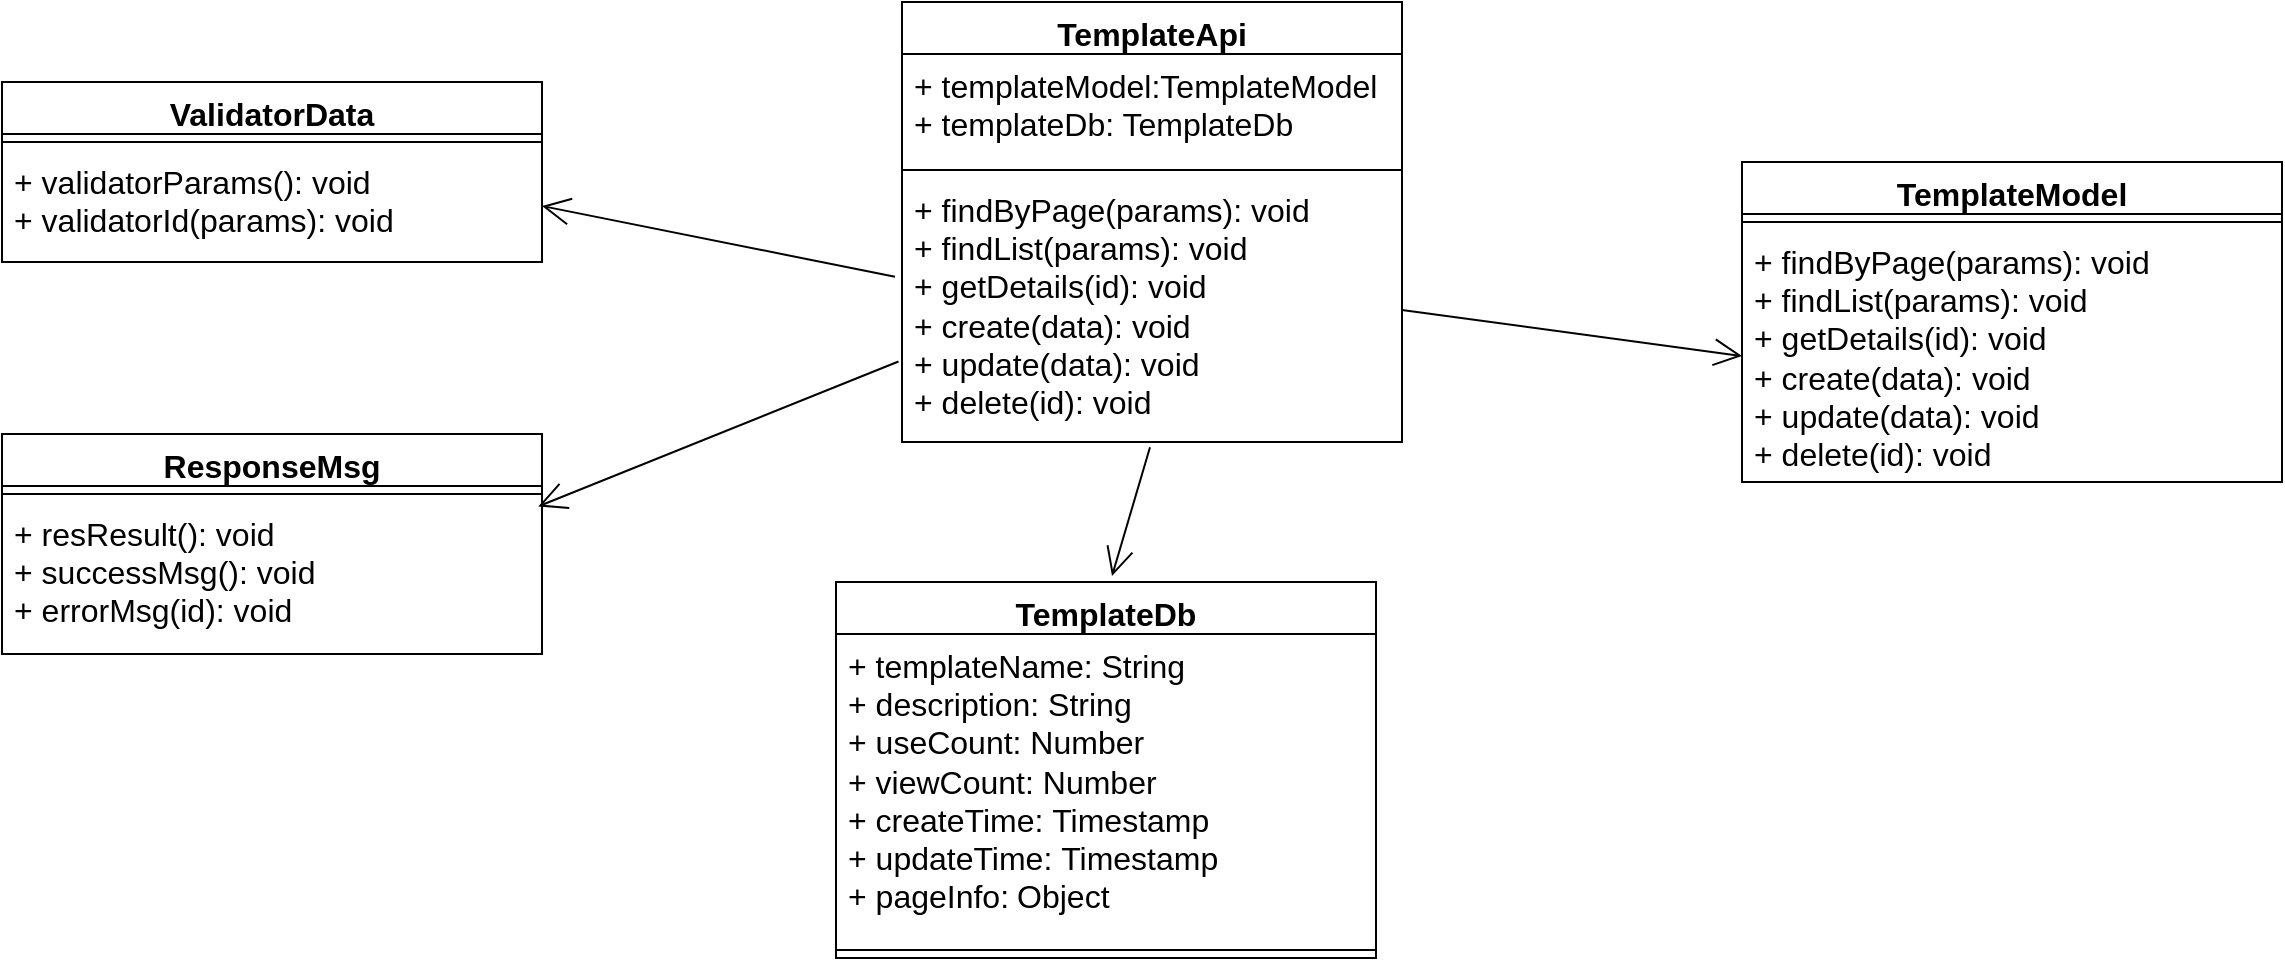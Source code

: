 <mxfile version="24.0.7" type="github">
  <diagram name="第 1 页" id="rX4F10bjcHPW6MjYGIrA">
    <mxGraphModel dx="483" dy="1786" grid="1" gridSize="10" guides="1" tooltips="1" connect="1" arrows="1" fold="1" page="1" pageScale="1" pageWidth="827" pageHeight="1169" math="0" shadow="0">
      <root>
        <mxCell id="0" />
        <mxCell id="1" parent="0" />
        <mxCell id="iFsOqmyZ6akFtL63ArFC-1" value="TemplateApi" style="swimlane;fontStyle=1;align=center;verticalAlign=top;childLayout=stackLayout;horizontal=1;startSize=26;horizontalStack=0;resizeParent=1;resizeParentMax=0;resizeLast=0;collapsible=1;marginBottom=0;whiteSpace=wrap;html=1;fontSize=16;" vertex="1" parent="1">
          <mxGeometry x="1830" y="-1120" width="250" height="220" as="geometry" />
        </mxCell>
        <mxCell id="iFsOqmyZ6akFtL63ArFC-2" value="+ templateModel:TemplateModel&lt;br style=&quot;font-size: 16px;&quot;&gt;+ templateDb: TemplateDb" style="text;strokeColor=none;fillColor=none;align=left;verticalAlign=top;spacingLeft=4;spacingRight=4;overflow=hidden;rotatable=0;points=[[0,0.5],[1,0.5]];portConstraint=eastwest;whiteSpace=wrap;html=1;fontSize=16;" vertex="1" parent="iFsOqmyZ6akFtL63ArFC-1">
          <mxGeometry y="26" width="250" height="54" as="geometry" />
        </mxCell>
        <mxCell id="iFsOqmyZ6akFtL63ArFC-3" value="" style="line;strokeWidth=1;fillColor=none;align=left;verticalAlign=middle;spacingTop=-1;spacingLeft=3;spacingRight=3;rotatable=0;labelPosition=right;points=[];portConstraint=eastwest;strokeColor=inherit;fontSize=16;" vertex="1" parent="iFsOqmyZ6akFtL63ArFC-1">
          <mxGeometry y="80" width="250" height="8" as="geometry" />
        </mxCell>
        <mxCell id="iFsOqmyZ6akFtL63ArFC-4" value="+ findByPage(params): void&lt;br style=&quot;font-size: 16px;&quot;&gt;+ findList(params): void&lt;br style=&quot;font-size: 16px;&quot;&gt;+ getDetails(id): void&lt;br style=&quot;font-size: 16px;&quot;&gt;+ create(data): void&lt;br style=&quot;font-size: 16px;&quot;&gt;+ update(data): void&lt;br style=&quot;font-size: 16px;&quot;&gt;+ delete(id): void" style="text;strokeColor=none;fillColor=none;align=left;verticalAlign=top;spacingLeft=4;spacingRight=4;overflow=hidden;rotatable=0;points=[[0,0.5],[1,0.5]];portConstraint=eastwest;whiteSpace=wrap;html=1;fontSize=16;" vertex="1" parent="iFsOqmyZ6akFtL63ArFC-1">
          <mxGeometry y="88" width="250" height="132" as="geometry" />
        </mxCell>
        <mxCell id="iFsOqmyZ6akFtL63ArFC-5" value="TemplateModel" style="swimlane;fontStyle=1;align=center;verticalAlign=top;childLayout=stackLayout;horizontal=1;startSize=26;horizontalStack=0;resizeParent=1;resizeParentMax=0;resizeLast=0;collapsible=1;marginBottom=0;whiteSpace=wrap;html=1;fontSize=16;" vertex="1" parent="1">
          <mxGeometry x="2250" y="-1040" width="270" height="160" as="geometry" />
        </mxCell>
        <mxCell id="iFsOqmyZ6akFtL63ArFC-6" value="" style="line;strokeWidth=1;fillColor=none;align=left;verticalAlign=middle;spacingTop=-1;spacingLeft=3;spacingRight=3;rotatable=0;labelPosition=right;points=[];portConstraint=eastwest;strokeColor=inherit;fontSize=16;" vertex="1" parent="iFsOqmyZ6akFtL63ArFC-5">
          <mxGeometry y="26" width="270" height="8" as="geometry" />
        </mxCell>
        <mxCell id="iFsOqmyZ6akFtL63ArFC-7" value="+ findByPage(params): void&lt;br style=&quot;font-size: 16px;&quot;&gt;+ findList(params): void&lt;br style=&quot;font-size: 16px;&quot;&gt;+ getDetails(id): void&lt;br style=&quot;font-size: 16px;&quot;&gt;+ create(data): void&lt;br style=&quot;font-size: 16px;&quot;&gt;+ update(data): void&lt;br style=&quot;font-size: 16px;&quot;&gt;+ delete(id): void" style="text;strokeColor=none;fillColor=none;align=left;verticalAlign=top;spacingLeft=4;spacingRight=4;overflow=hidden;rotatable=0;points=[[0,0.5],[1,0.5]];portConstraint=eastwest;whiteSpace=wrap;html=1;fontSize=16;" vertex="1" parent="iFsOqmyZ6akFtL63ArFC-5">
          <mxGeometry y="34" width="270" height="126" as="geometry" />
        </mxCell>
        <mxCell id="iFsOqmyZ6akFtL63ArFC-8" value="" style="endArrow=open;endFill=1;endSize=12;html=1;rounded=0;exitX=1;exitY=0.5;exitDx=0;exitDy=0;entryX=0;entryY=0.5;entryDx=0;entryDy=0;fontSize=16;" edge="1" parent="1" source="iFsOqmyZ6akFtL63ArFC-4" target="iFsOqmyZ6akFtL63ArFC-7">
          <mxGeometry width="160" relative="1" as="geometry">
            <mxPoint x="2040" y="-950" as="sourcePoint" />
            <mxPoint x="2200" y="-950" as="targetPoint" />
          </mxGeometry>
        </mxCell>
        <mxCell id="iFsOqmyZ6akFtL63ArFC-9" value="" style="endArrow=open;endFill=1;endSize=12;html=1;rounded=0;exitX=0.496;exitY=1.02;exitDx=0;exitDy=0;exitPerimeter=0;entryX=0.5;entryY=0;entryDx=0;entryDy=0;fontSize=16;" edge="1" parent="1" source="iFsOqmyZ6akFtL63ArFC-4">
          <mxGeometry width="160" relative="1" as="geometry">
            <mxPoint x="2040" y="-950" as="sourcePoint" />
            <mxPoint x="1935" y="-833" as="targetPoint" />
          </mxGeometry>
        </mxCell>
        <mxCell id="iFsOqmyZ6akFtL63ArFC-10" value="ResponseMsg" style="swimlane;fontStyle=1;align=center;verticalAlign=top;childLayout=stackLayout;horizontal=1;startSize=26;horizontalStack=0;resizeParent=1;resizeParentMax=0;resizeLast=0;collapsible=1;marginBottom=0;whiteSpace=wrap;html=1;fontSize=16;" vertex="1" parent="1">
          <mxGeometry x="1380" y="-904" width="270" height="110" as="geometry" />
        </mxCell>
        <mxCell id="iFsOqmyZ6akFtL63ArFC-11" value="" style="line;strokeWidth=1;fillColor=none;align=left;verticalAlign=middle;spacingTop=-1;spacingLeft=3;spacingRight=3;rotatable=0;labelPosition=right;points=[];portConstraint=eastwest;strokeColor=inherit;fontSize=16;" vertex="1" parent="iFsOqmyZ6akFtL63ArFC-10">
          <mxGeometry y="26" width="270" height="8" as="geometry" />
        </mxCell>
        <mxCell id="iFsOqmyZ6akFtL63ArFC-12" value="+ resResult(): void&lt;br style=&quot;font-size: 16px;&quot;&gt;+ successMsg(): void&lt;br style=&quot;font-size: 16px;&quot;&gt;+ errorMsg(id): void" style="text;strokeColor=none;fillColor=none;align=left;verticalAlign=top;spacingLeft=4;spacingRight=4;overflow=hidden;rotatable=0;points=[[0,0.5],[1,0.5]];portConstraint=eastwest;whiteSpace=wrap;html=1;fontSize=16;" vertex="1" parent="iFsOqmyZ6akFtL63ArFC-10">
          <mxGeometry y="34" width="270" height="76" as="geometry" />
        </mxCell>
        <mxCell id="iFsOqmyZ6akFtL63ArFC-13" value="ValidatorData" style="swimlane;fontStyle=1;align=center;verticalAlign=top;childLayout=stackLayout;horizontal=1;startSize=26;horizontalStack=0;resizeParent=1;resizeParentMax=0;resizeLast=0;collapsible=1;marginBottom=0;whiteSpace=wrap;html=1;fontSize=16;" vertex="1" parent="1">
          <mxGeometry x="1380" y="-1080" width="270" height="90" as="geometry" />
        </mxCell>
        <mxCell id="iFsOqmyZ6akFtL63ArFC-14" value="" style="line;strokeWidth=1;fillColor=none;align=left;verticalAlign=middle;spacingTop=-1;spacingLeft=3;spacingRight=3;rotatable=0;labelPosition=right;points=[];portConstraint=eastwest;strokeColor=inherit;fontSize=16;" vertex="1" parent="iFsOqmyZ6akFtL63ArFC-13">
          <mxGeometry y="26" width="270" height="8" as="geometry" />
        </mxCell>
        <mxCell id="iFsOqmyZ6akFtL63ArFC-15" value="+ validatorParams(): void&lt;br style=&quot;font-size: 16px;&quot;&gt;+ validatorId(params): void&lt;br style=&quot;font-size: 16px;&quot;&gt;" style="text;strokeColor=none;fillColor=none;align=left;verticalAlign=top;spacingLeft=4;spacingRight=4;overflow=hidden;rotatable=0;points=[[0,0.5],[1,0.5]];portConstraint=eastwest;whiteSpace=wrap;html=1;fontSize=16;" vertex="1" parent="iFsOqmyZ6akFtL63ArFC-13">
          <mxGeometry y="34" width="270" height="56" as="geometry" />
        </mxCell>
        <mxCell id="iFsOqmyZ6akFtL63ArFC-16" value="" style="endArrow=open;endFill=1;endSize=12;html=1;rounded=0;entryX=1;entryY=0.5;entryDx=0;entryDy=0;exitX=-0.014;exitY=0.374;exitDx=0;exitDy=0;exitPerimeter=0;fontSize=16;" edge="1" parent="1" source="iFsOqmyZ6akFtL63ArFC-4" target="iFsOqmyZ6akFtL63ArFC-15">
          <mxGeometry width="160" relative="1" as="geometry">
            <mxPoint x="2110" y="-991" as="sourcePoint" />
            <mxPoint x="1640" y="-1180" as="targetPoint" />
          </mxGeometry>
        </mxCell>
        <mxCell id="iFsOqmyZ6akFtL63ArFC-17" value="" style="endArrow=open;endFill=1;endSize=12;html=1;rounded=0;entryX=0.993;entryY=0.029;entryDx=0;entryDy=0;entryPerimeter=0;exitX=-0.007;exitY=0.695;exitDx=0;exitDy=0;exitPerimeter=0;fontSize=16;" edge="1" parent="1" source="iFsOqmyZ6akFtL63ArFC-4" target="iFsOqmyZ6akFtL63ArFC-12">
          <mxGeometry width="160" relative="1" as="geometry">
            <mxPoint x="1908" y="-1110" as="sourcePoint" />
            <mxPoint x="1680" y="-940" as="targetPoint" />
          </mxGeometry>
        </mxCell>
        <mxCell id="iFsOqmyZ6akFtL63ArFC-18" value="TemplateDb" style="swimlane;fontStyle=1;align=center;verticalAlign=top;childLayout=stackLayout;horizontal=1;startSize=26;horizontalStack=0;resizeParent=1;resizeParentMax=0;resizeLast=0;collapsible=1;marginBottom=0;whiteSpace=wrap;html=1;fontSize=16;" vertex="1" parent="1">
          <mxGeometry x="1797" y="-830" width="270" height="188" as="geometry" />
        </mxCell>
        <mxCell id="iFsOqmyZ6akFtL63ArFC-19" value="+&amp;nbsp;templateName: String&lt;br style=&quot;font-size: 16px;&quot;&gt;+&amp;nbsp;description: String&lt;br style=&quot;font-size: 16px;&quot;&gt;+ useCount:&amp;nbsp;Number&lt;br style=&quot;font-size: 16px;&quot;&gt;+ viewCount: Number&lt;br style=&quot;font-size: 16px;&quot;&gt;+ createTime:&amp;nbsp;Timestamp&lt;br style=&quot;border-color: var(--border-color); font-size: 16px;&quot;&gt;+&amp;nbsp;updateTime:&amp;nbsp;Timestamp&lt;br style=&quot;font-size: 16px;&quot;&gt;+ pageInfo:&lt;font style=&quot;font-size: 16px;&quot; face=&quot;宋体&quot;&gt;&amp;nbsp;&lt;/font&gt;Object" style="text;strokeColor=none;fillColor=none;align=left;verticalAlign=top;spacingLeft=4;spacingRight=4;overflow=hidden;rotatable=0;points=[[0,0.5],[1,0.5]];portConstraint=eastwest;whiteSpace=wrap;html=1;fontSize=16;" vertex="1" parent="iFsOqmyZ6akFtL63ArFC-18">
          <mxGeometry y="26" width="270" height="154" as="geometry" />
        </mxCell>
        <mxCell id="iFsOqmyZ6akFtL63ArFC-20" value="" style="line;strokeWidth=1;fillColor=none;align=left;verticalAlign=middle;spacingTop=-1;spacingLeft=3;spacingRight=3;rotatable=0;labelPosition=right;points=[];portConstraint=eastwest;strokeColor=inherit;fontSize=16;" vertex="1" parent="iFsOqmyZ6akFtL63ArFC-18">
          <mxGeometry y="180" width="270" height="8" as="geometry" />
        </mxCell>
      </root>
    </mxGraphModel>
  </diagram>
</mxfile>
